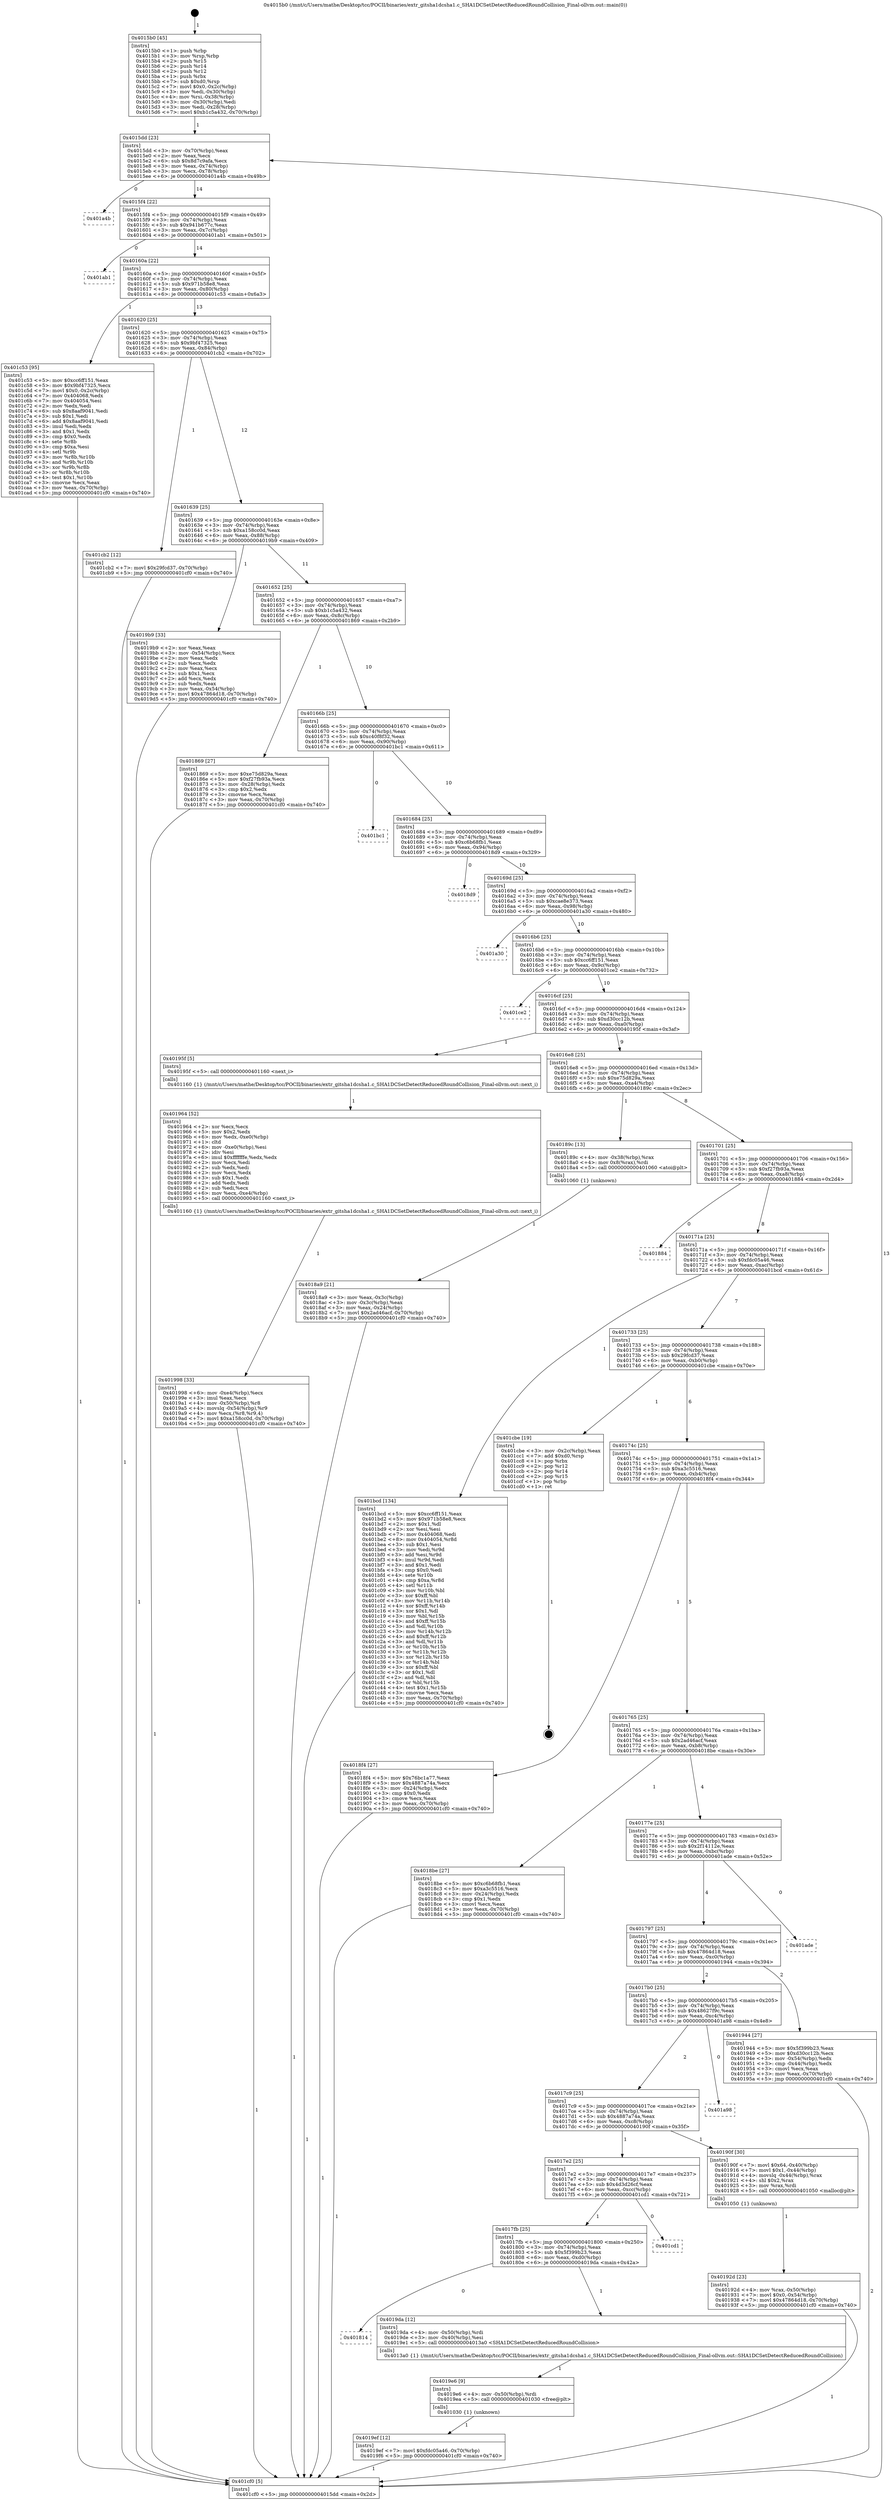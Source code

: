 digraph "0x4015b0" {
  label = "0x4015b0 (/mnt/c/Users/mathe/Desktop/tcc/POCII/binaries/extr_gitsha1dcsha1.c_SHA1DCSetDetectReducedRoundCollision_Final-ollvm.out::main(0))"
  labelloc = "t"
  node[shape=record]

  Entry [label="",width=0.3,height=0.3,shape=circle,fillcolor=black,style=filled]
  "0x4015dd" [label="{
     0x4015dd [23]\l
     | [instrs]\l
     &nbsp;&nbsp;0x4015dd \<+3\>: mov -0x70(%rbp),%eax\l
     &nbsp;&nbsp;0x4015e0 \<+2\>: mov %eax,%ecx\l
     &nbsp;&nbsp;0x4015e2 \<+6\>: sub $0x8d7c9afa,%ecx\l
     &nbsp;&nbsp;0x4015e8 \<+3\>: mov %eax,-0x74(%rbp)\l
     &nbsp;&nbsp;0x4015eb \<+3\>: mov %ecx,-0x78(%rbp)\l
     &nbsp;&nbsp;0x4015ee \<+6\>: je 0000000000401a4b \<main+0x49b\>\l
  }"]
  "0x401a4b" [label="{
     0x401a4b\l
  }", style=dashed]
  "0x4015f4" [label="{
     0x4015f4 [22]\l
     | [instrs]\l
     &nbsp;&nbsp;0x4015f4 \<+5\>: jmp 00000000004015f9 \<main+0x49\>\l
     &nbsp;&nbsp;0x4015f9 \<+3\>: mov -0x74(%rbp),%eax\l
     &nbsp;&nbsp;0x4015fc \<+5\>: sub $0x941b677c,%eax\l
     &nbsp;&nbsp;0x401601 \<+3\>: mov %eax,-0x7c(%rbp)\l
     &nbsp;&nbsp;0x401604 \<+6\>: je 0000000000401ab1 \<main+0x501\>\l
  }"]
  Exit [label="",width=0.3,height=0.3,shape=circle,fillcolor=black,style=filled,peripheries=2]
  "0x401ab1" [label="{
     0x401ab1\l
  }", style=dashed]
  "0x40160a" [label="{
     0x40160a [22]\l
     | [instrs]\l
     &nbsp;&nbsp;0x40160a \<+5\>: jmp 000000000040160f \<main+0x5f\>\l
     &nbsp;&nbsp;0x40160f \<+3\>: mov -0x74(%rbp),%eax\l
     &nbsp;&nbsp;0x401612 \<+5\>: sub $0x971b58e8,%eax\l
     &nbsp;&nbsp;0x401617 \<+3\>: mov %eax,-0x80(%rbp)\l
     &nbsp;&nbsp;0x40161a \<+6\>: je 0000000000401c53 \<main+0x6a3\>\l
  }"]
  "0x4019ef" [label="{
     0x4019ef [12]\l
     | [instrs]\l
     &nbsp;&nbsp;0x4019ef \<+7\>: movl $0xfdc05a46,-0x70(%rbp)\l
     &nbsp;&nbsp;0x4019f6 \<+5\>: jmp 0000000000401cf0 \<main+0x740\>\l
  }"]
  "0x401c53" [label="{
     0x401c53 [95]\l
     | [instrs]\l
     &nbsp;&nbsp;0x401c53 \<+5\>: mov $0xcc6ff151,%eax\l
     &nbsp;&nbsp;0x401c58 \<+5\>: mov $0x9bf47325,%ecx\l
     &nbsp;&nbsp;0x401c5d \<+7\>: movl $0x0,-0x2c(%rbp)\l
     &nbsp;&nbsp;0x401c64 \<+7\>: mov 0x404068,%edx\l
     &nbsp;&nbsp;0x401c6b \<+7\>: mov 0x404054,%esi\l
     &nbsp;&nbsp;0x401c72 \<+2\>: mov %edx,%edi\l
     &nbsp;&nbsp;0x401c74 \<+6\>: sub $0x8aaf9041,%edi\l
     &nbsp;&nbsp;0x401c7a \<+3\>: sub $0x1,%edi\l
     &nbsp;&nbsp;0x401c7d \<+6\>: add $0x8aaf9041,%edi\l
     &nbsp;&nbsp;0x401c83 \<+3\>: imul %edi,%edx\l
     &nbsp;&nbsp;0x401c86 \<+3\>: and $0x1,%edx\l
     &nbsp;&nbsp;0x401c89 \<+3\>: cmp $0x0,%edx\l
     &nbsp;&nbsp;0x401c8c \<+4\>: sete %r8b\l
     &nbsp;&nbsp;0x401c90 \<+3\>: cmp $0xa,%esi\l
     &nbsp;&nbsp;0x401c93 \<+4\>: setl %r9b\l
     &nbsp;&nbsp;0x401c97 \<+3\>: mov %r8b,%r10b\l
     &nbsp;&nbsp;0x401c9a \<+3\>: and %r9b,%r10b\l
     &nbsp;&nbsp;0x401c9d \<+3\>: xor %r9b,%r8b\l
     &nbsp;&nbsp;0x401ca0 \<+3\>: or %r8b,%r10b\l
     &nbsp;&nbsp;0x401ca3 \<+4\>: test $0x1,%r10b\l
     &nbsp;&nbsp;0x401ca7 \<+3\>: cmovne %ecx,%eax\l
     &nbsp;&nbsp;0x401caa \<+3\>: mov %eax,-0x70(%rbp)\l
     &nbsp;&nbsp;0x401cad \<+5\>: jmp 0000000000401cf0 \<main+0x740\>\l
  }"]
  "0x401620" [label="{
     0x401620 [25]\l
     | [instrs]\l
     &nbsp;&nbsp;0x401620 \<+5\>: jmp 0000000000401625 \<main+0x75\>\l
     &nbsp;&nbsp;0x401625 \<+3\>: mov -0x74(%rbp),%eax\l
     &nbsp;&nbsp;0x401628 \<+5\>: sub $0x9bf47325,%eax\l
     &nbsp;&nbsp;0x40162d \<+6\>: mov %eax,-0x84(%rbp)\l
     &nbsp;&nbsp;0x401633 \<+6\>: je 0000000000401cb2 \<main+0x702\>\l
  }"]
  "0x4019e6" [label="{
     0x4019e6 [9]\l
     | [instrs]\l
     &nbsp;&nbsp;0x4019e6 \<+4\>: mov -0x50(%rbp),%rdi\l
     &nbsp;&nbsp;0x4019ea \<+5\>: call 0000000000401030 \<free@plt\>\l
     | [calls]\l
     &nbsp;&nbsp;0x401030 \{1\} (unknown)\l
  }"]
  "0x401cb2" [label="{
     0x401cb2 [12]\l
     | [instrs]\l
     &nbsp;&nbsp;0x401cb2 \<+7\>: movl $0x29fcd37,-0x70(%rbp)\l
     &nbsp;&nbsp;0x401cb9 \<+5\>: jmp 0000000000401cf0 \<main+0x740\>\l
  }"]
  "0x401639" [label="{
     0x401639 [25]\l
     | [instrs]\l
     &nbsp;&nbsp;0x401639 \<+5\>: jmp 000000000040163e \<main+0x8e\>\l
     &nbsp;&nbsp;0x40163e \<+3\>: mov -0x74(%rbp),%eax\l
     &nbsp;&nbsp;0x401641 \<+5\>: sub $0xa158cc0d,%eax\l
     &nbsp;&nbsp;0x401646 \<+6\>: mov %eax,-0x88(%rbp)\l
     &nbsp;&nbsp;0x40164c \<+6\>: je 00000000004019b9 \<main+0x409\>\l
  }"]
  "0x401814" [label="{
     0x401814\l
  }", style=dashed]
  "0x4019b9" [label="{
     0x4019b9 [33]\l
     | [instrs]\l
     &nbsp;&nbsp;0x4019b9 \<+2\>: xor %eax,%eax\l
     &nbsp;&nbsp;0x4019bb \<+3\>: mov -0x54(%rbp),%ecx\l
     &nbsp;&nbsp;0x4019be \<+2\>: mov %eax,%edx\l
     &nbsp;&nbsp;0x4019c0 \<+2\>: sub %ecx,%edx\l
     &nbsp;&nbsp;0x4019c2 \<+2\>: mov %eax,%ecx\l
     &nbsp;&nbsp;0x4019c4 \<+3\>: sub $0x1,%ecx\l
     &nbsp;&nbsp;0x4019c7 \<+2\>: add %ecx,%edx\l
     &nbsp;&nbsp;0x4019c9 \<+2\>: sub %edx,%eax\l
     &nbsp;&nbsp;0x4019cb \<+3\>: mov %eax,-0x54(%rbp)\l
     &nbsp;&nbsp;0x4019ce \<+7\>: movl $0x47864d18,-0x70(%rbp)\l
     &nbsp;&nbsp;0x4019d5 \<+5\>: jmp 0000000000401cf0 \<main+0x740\>\l
  }"]
  "0x401652" [label="{
     0x401652 [25]\l
     | [instrs]\l
     &nbsp;&nbsp;0x401652 \<+5\>: jmp 0000000000401657 \<main+0xa7\>\l
     &nbsp;&nbsp;0x401657 \<+3\>: mov -0x74(%rbp),%eax\l
     &nbsp;&nbsp;0x40165a \<+5\>: sub $0xb1c5a432,%eax\l
     &nbsp;&nbsp;0x40165f \<+6\>: mov %eax,-0x8c(%rbp)\l
     &nbsp;&nbsp;0x401665 \<+6\>: je 0000000000401869 \<main+0x2b9\>\l
  }"]
  "0x4019da" [label="{
     0x4019da [12]\l
     | [instrs]\l
     &nbsp;&nbsp;0x4019da \<+4\>: mov -0x50(%rbp),%rdi\l
     &nbsp;&nbsp;0x4019de \<+3\>: mov -0x40(%rbp),%esi\l
     &nbsp;&nbsp;0x4019e1 \<+5\>: call 00000000004013a0 \<SHA1DCSetDetectReducedRoundCollision\>\l
     | [calls]\l
     &nbsp;&nbsp;0x4013a0 \{1\} (/mnt/c/Users/mathe/Desktop/tcc/POCII/binaries/extr_gitsha1dcsha1.c_SHA1DCSetDetectReducedRoundCollision_Final-ollvm.out::SHA1DCSetDetectReducedRoundCollision)\l
  }"]
  "0x401869" [label="{
     0x401869 [27]\l
     | [instrs]\l
     &nbsp;&nbsp;0x401869 \<+5\>: mov $0xe75d829a,%eax\l
     &nbsp;&nbsp;0x40186e \<+5\>: mov $0xf27fb93a,%ecx\l
     &nbsp;&nbsp;0x401873 \<+3\>: mov -0x28(%rbp),%edx\l
     &nbsp;&nbsp;0x401876 \<+3\>: cmp $0x2,%edx\l
     &nbsp;&nbsp;0x401879 \<+3\>: cmovne %ecx,%eax\l
     &nbsp;&nbsp;0x40187c \<+3\>: mov %eax,-0x70(%rbp)\l
     &nbsp;&nbsp;0x40187f \<+5\>: jmp 0000000000401cf0 \<main+0x740\>\l
  }"]
  "0x40166b" [label="{
     0x40166b [25]\l
     | [instrs]\l
     &nbsp;&nbsp;0x40166b \<+5\>: jmp 0000000000401670 \<main+0xc0\>\l
     &nbsp;&nbsp;0x401670 \<+3\>: mov -0x74(%rbp),%eax\l
     &nbsp;&nbsp;0x401673 \<+5\>: sub $0xc40f8f32,%eax\l
     &nbsp;&nbsp;0x401678 \<+6\>: mov %eax,-0x90(%rbp)\l
     &nbsp;&nbsp;0x40167e \<+6\>: je 0000000000401bc1 \<main+0x611\>\l
  }"]
  "0x401cf0" [label="{
     0x401cf0 [5]\l
     | [instrs]\l
     &nbsp;&nbsp;0x401cf0 \<+5\>: jmp 00000000004015dd \<main+0x2d\>\l
  }"]
  "0x4015b0" [label="{
     0x4015b0 [45]\l
     | [instrs]\l
     &nbsp;&nbsp;0x4015b0 \<+1\>: push %rbp\l
     &nbsp;&nbsp;0x4015b1 \<+3\>: mov %rsp,%rbp\l
     &nbsp;&nbsp;0x4015b4 \<+2\>: push %r15\l
     &nbsp;&nbsp;0x4015b6 \<+2\>: push %r14\l
     &nbsp;&nbsp;0x4015b8 \<+2\>: push %r12\l
     &nbsp;&nbsp;0x4015ba \<+1\>: push %rbx\l
     &nbsp;&nbsp;0x4015bb \<+7\>: sub $0xd0,%rsp\l
     &nbsp;&nbsp;0x4015c2 \<+7\>: movl $0x0,-0x2c(%rbp)\l
     &nbsp;&nbsp;0x4015c9 \<+3\>: mov %edi,-0x30(%rbp)\l
     &nbsp;&nbsp;0x4015cc \<+4\>: mov %rsi,-0x38(%rbp)\l
     &nbsp;&nbsp;0x4015d0 \<+3\>: mov -0x30(%rbp),%edi\l
     &nbsp;&nbsp;0x4015d3 \<+3\>: mov %edi,-0x28(%rbp)\l
     &nbsp;&nbsp;0x4015d6 \<+7\>: movl $0xb1c5a432,-0x70(%rbp)\l
  }"]
  "0x4017fb" [label="{
     0x4017fb [25]\l
     | [instrs]\l
     &nbsp;&nbsp;0x4017fb \<+5\>: jmp 0000000000401800 \<main+0x250\>\l
     &nbsp;&nbsp;0x401800 \<+3\>: mov -0x74(%rbp),%eax\l
     &nbsp;&nbsp;0x401803 \<+5\>: sub $0x5f399b23,%eax\l
     &nbsp;&nbsp;0x401808 \<+6\>: mov %eax,-0xd0(%rbp)\l
     &nbsp;&nbsp;0x40180e \<+6\>: je 00000000004019da \<main+0x42a\>\l
  }"]
  "0x401bc1" [label="{
     0x401bc1\l
  }", style=dashed]
  "0x401684" [label="{
     0x401684 [25]\l
     | [instrs]\l
     &nbsp;&nbsp;0x401684 \<+5\>: jmp 0000000000401689 \<main+0xd9\>\l
     &nbsp;&nbsp;0x401689 \<+3\>: mov -0x74(%rbp),%eax\l
     &nbsp;&nbsp;0x40168c \<+5\>: sub $0xc6b68fb1,%eax\l
     &nbsp;&nbsp;0x401691 \<+6\>: mov %eax,-0x94(%rbp)\l
     &nbsp;&nbsp;0x401697 \<+6\>: je 00000000004018d9 \<main+0x329\>\l
  }"]
  "0x401cd1" [label="{
     0x401cd1\l
  }", style=dashed]
  "0x4018d9" [label="{
     0x4018d9\l
  }", style=dashed]
  "0x40169d" [label="{
     0x40169d [25]\l
     | [instrs]\l
     &nbsp;&nbsp;0x40169d \<+5\>: jmp 00000000004016a2 \<main+0xf2\>\l
     &nbsp;&nbsp;0x4016a2 \<+3\>: mov -0x74(%rbp),%eax\l
     &nbsp;&nbsp;0x4016a5 \<+5\>: sub $0xcae8e373,%eax\l
     &nbsp;&nbsp;0x4016aa \<+6\>: mov %eax,-0x98(%rbp)\l
     &nbsp;&nbsp;0x4016b0 \<+6\>: je 0000000000401a30 \<main+0x480\>\l
  }"]
  "0x401998" [label="{
     0x401998 [33]\l
     | [instrs]\l
     &nbsp;&nbsp;0x401998 \<+6\>: mov -0xe4(%rbp),%ecx\l
     &nbsp;&nbsp;0x40199e \<+3\>: imul %eax,%ecx\l
     &nbsp;&nbsp;0x4019a1 \<+4\>: mov -0x50(%rbp),%r8\l
     &nbsp;&nbsp;0x4019a5 \<+4\>: movslq -0x54(%rbp),%r9\l
     &nbsp;&nbsp;0x4019a9 \<+4\>: mov %ecx,(%r8,%r9,4)\l
     &nbsp;&nbsp;0x4019ad \<+7\>: movl $0xa158cc0d,-0x70(%rbp)\l
     &nbsp;&nbsp;0x4019b4 \<+5\>: jmp 0000000000401cf0 \<main+0x740\>\l
  }"]
  "0x401a30" [label="{
     0x401a30\l
  }", style=dashed]
  "0x4016b6" [label="{
     0x4016b6 [25]\l
     | [instrs]\l
     &nbsp;&nbsp;0x4016b6 \<+5\>: jmp 00000000004016bb \<main+0x10b\>\l
     &nbsp;&nbsp;0x4016bb \<+3\>: mov -0x74(%rbp),%eax\l
     &nbsp;&nbsp;0x4016be \<+5\>: sub $0xcc6ff151,%eax\l
     &nbsp;&nbsp;0x4016c3 \<+6\>: mov %eax,-0x9c(%rbp)\l
     &nbsp;&nbsp;0x4016c9 \<+6\>: je 0000000000401ce2 \<main+0x732\>\l
  }"]
  "0x401964" [label="{
     0x401964 [52]\l
     | [instrs]\l
     &nbsp;&nbsp;0x401964 \<+2\>: xor %ecx,%ecx\l
     &nbsp;&nbsp;0x401966 \<+5\>: mov $0x2,%edx\l
     &nbsp;&nbsp;0x40196b \<+6\>: mov %edx,-0xe0(%rbp)\l
     &nbsp;&nbsp;0x401971 \<+1\>: cltd\l
     &nbsp;&nbsp;0x401972 \<+6\>: mov -0xe0(%rbp),%esi\l
     &nbsp;&nbsp;0x401978 \<+2\>: idiv %esi\l
     &nbsp;&nbsp;0x40197a \<+6\>: imul $0xfffffffe,%edx,%edx\l
     &nbsp;&nbsp;0x401980 \<+2\>: mov %ecx,%edi\l
     &nbsp;&nbsp;0x401982 \<+2\>: sub %edx,%edi\l
     &nbsp;&nbsp;0x401984 \<+2\>: mov %ecx,%edx\l
     &nbsp;&nbsp;0x401986 \<+3\>: sub $0x1,%edx\l
     &nbsp;&nbsp;0x401989 \<+2\>: add %edx,%edi\l
     &nbsp;&nbsp;0x40198b \<+2\>: sub %edi,%ecx\l
     &nbsp;&nbsp;0x40198d \<+6\>: mov %ecx,-0xe4(%rbp)\l
     &nbsp;&nbsp;0x401993 \<+5\>: call 0000000000401160 \<next_i\>\l
     | [calls]\l
     &nbsp;&nbsp;0x401160 \{1\} (/mnt/c/Users/mathe/Desktop/tcc/POCII/binaries/extr_gitsha1dcsha1.c_SHA1DCSetDetectReducedRoundCollision_Final-ollvm.out::next_i)\l
  }"]
  "0x401ce2" [label="{
     0x401ce2\l
  }", style=dashed]
  "0x4016cf" [label="{
     0x4016cf [25]\l
     | [instrs]\l
     &nbsp;&nbsp;0x4016cf \<+5\>: jmp 00000000004016d4 \<main+0x124\>\l
     &nbsp;&nbsp;0x4016d4 \<+3\>: mov -0x74(%rbp),%eax\l
     &nbsp;&nbsp;0x4016d7 \<+5\>: sub $0xd30cc12b,%eax\l
     &nbsp;&nbsp;0x4016dc \<+6\>: mov %eax,-0xa0(%rbp)\l
     &nbsp;&nbsp;0x4016e2 \<+6\>: je 000000000040195f \<main+0x3af\>\l
  }"]
  "0x40192d" [label="{
     0x40192d [23]\l
     | [instrs]\l
     &nbsp;&nbsp;0x40192d \<+4\>: mov %rax,-0x50(%rbp)\l
     &nbsp;&nbsp;0x401931 \<+7\>: movl $0x0,-0x54(%rbp)\l
     &nbsp;&nbsp;0x401938 \<+7\>: movl $0x47864d18,-0x70(%rbp)\l
     &nbsp;&nbsp;0x40193f \<+5\>: jmp 0000000000401cf0 \<main+0x740\>\l
  }"]
  "0x40195f" [label="{
     0x40195f [5]\l
     | [instrs]\l
     &nbsp;&nbsp;0x40195f \<+5\>: call 0000000000401160 \<next_i\>\l
     | [calls]\l
     &nbsp;&nbsp;0x401160 \{1\} (/mnt/c/Users/mathe/Desktop/tcc/POCII/binaries/extr_gitsha1dcsha1.c_SHA1DCSetDetectReducedRoundCollision_Final-ollvm.out::next_i)\l
  }"]
  "0x4016e8" [label="{
     0x4016e8 [25]\l
     | [instrs]\l
     &nbsp;&nbsp;0x4016e8 \<+5\>: jmp 00000000004016ed \<main+0x13d\>\l
     &nbsp;&nbsp;0x4016ed \<+3\>: mov -0x74(%rbp),%eax\l
     &nbsp;&nbsp;0x4016f0 \<+5\>: sub $0xe75d829a,%eax\l
     &nbsp;&nbsp;0x4016f5 \<+6\>: mov %eax,-0xa4(%rbp)\l
     &nbsp;&nbsp;0x4016fb \<+6\>: je 000000000040189c \<main+0x2ec\>\l
  }"]
  "0x4017e2" [label="{
     0x4017e2 [25]\l
     | [instrs]\l
     &nbsp;&nbsp;0x4017e2 \<+5\>: jmp 00000000004017e7 \<main+0x237\>\l
     &nbsp;&nbsp;0x4017e7 \<+3\>: mov -0x74(%rbp),%eax\l
     &nbsp;&nbsp;0x4017ea \<+5\>: sub $0x4d3d26cf,%eax\l
     &nbsp;&nbsp;0x4017ef \<+6\>: mov %eax,-0xcc(%rbp)\l
     &nbsp;&nbsp;0x4017f5 \<+6\>: je 0000000000401cd1 \<main+0x721\>\l
  }"]
  "0x40189c" [label="{
     0x40189c [13]\l
     | [instrs]\l
     &nbsp;&nbsp;0x40189c \<+4\>: mov -0x38(%rbp),%rax\l
     &nbsp;&nbsp;0x4018a0 \<+4\>: mov 0x8(%rax),%rdi\l
     &nbsp;&nbsp;0x4018a4 \<+5\>: call 0000000000401060 \<atoi@plt\>\l
     | [calls]\l
     &nbsp;&nbsp;0x401060 \{1\} (unknown)\l
  }"]
  "0x401701" [label="{
     0x401701 [25]\l
     | [instrs]\l
     &nbsp;&nbsp;0x401701 \<+5\>: jmp 0000000000401706 \<main+0x156\>\l
     &nbsp;&nbsp;0x401706 \<+3\>: mov -0x74(%rbp),%eax\l
     &nbsp;&nbsp;0x401709 \<+5\>: sub $0xf27fb93a,%eax\l
     &nbsp;&nbsp;0x40170e \<+6\>: mov %eax,-0xa8(%rbp)\l
     &nbsp;&nbsp;0x401714 \<+6\>: je 0000000000401884 \<main+0x2d4\>\l
  }"]
  "0x4018a9" [label="{
     0x4018a9 [21]\l
     | [instrs]\l
     &nbsp;&nbsp;0x4018a9 \<+3\>: mov %eax,-0x3c(%rbp)\l
     &nbsp;&nbsp;0x4018ac \<+3\>: mov -0x3c(%rbp),%eax\l
     &nbsp;&nbsp;0x4018af \<+3\>: mov %eax,-0x24(%rbp)\l
     &nbsp;&nbsp;0x4018b2 \<+7\>: movl $0x2ad46acf,-0x70(%rbp)\l
     &nbsp;&nbsp;0x4018b9 \<+5\>: jmp 0000000000401cf0 \<main+0x740\>\l
  }"]
  "0x40190f" [label="{
     0x40190f [30]\l
     | [instrs]\l
     &nbsp;&nbsp;0x40190f \<+7\>: movl $0x64,-0x40(%rbp)\l
     &nbsp;&nbsp;0x401916 \<+7\>: movl $0x1,-0x44(%rbp)\l
     &nbsp;&nbsp;0x40191d \<+4\>: movslq -0x44(%rbp),%rax\l
     &nbsp;&nbsp;0x401921 \<+4\>: shl $0x2,%rax\l
     &nbsp;&nbsp;0x401925 \<+3\>: mov %rax,%rdi\l
     &nbsp;&nbsp;0x401928 \<+5\>: call 0000000000401050 \<malloc@plt\>\l
     | [calls]\l
     &nbsp;&nbsp;0x401050 \{1\} (unknown)\l
  }"]
  "0x401884" [label="{
     0x401884\l
  }", style=dashed]
  "0x40171a" [label="{
     0x40171a [25]\l
     | [instrs]\l
     &nbsp;&nbsp;0x40171a \<+5\>: jmp 000000000040171f \<main+0x16f\>\l
     &nbsp;&nbsp;0x40171f \<+3\>: mov -0x74(%rbp),%eax\l
     &nbsp;&nbsp;0x401722 \<+5\>: sub $0xfdc05a46,%eax\l
     &nbsp;&nbsp;0x401727 \<+6\>: mov %eax,-0xac(%rbp)\l
     &nbsp;&nbsp;0x40172d \<+6\>: je 0000000000401bcd \<main+0x61d\>\l
  }"]
  "0x4017c9" [label="{
     0x4017c9 [25]\l
     | [instrs]\l
     &nbsp;&nbsp;0x4017c9 \<+5\>: jmp 00000000004017ce \<main+0x21e\>\l
     &nbsp;&nbsp;0x4017ce \<+3\>: mov -0x74(%rbp),%eax\l
     &nbsp;&nbsp;0x4017d1 \<+5\>: sub $0x4887a74a,%eax\l
     &nbsp;&nbsp;0x4017d6 \<+6\>: mov %eax,-0xc8(%rbp)\l
     &nbsp;&nbsp;0x4017dc \<+6\>: je 000000000040190f \<main+0x35f\>\l
  }"]
  "0x401bcd" [label="{
     0x401bcd [134]\l
     | [instrs]\l
     &nbsp;&nbsp;0x401bcd \<+5\>: mov $0xcc6ff151,%eax\l
     &nbsp;&nbsp;0x401bd2 \<+5\>: mov $0x971b58e8,%ecx\l
     &nbsp;&nbsp;0x401bd7 \<+2\>: mov $0x1,%dl\l
     &nbsp;&nbsp;0x401bd9 \<+2\>: xor %esi,%esi\l
     &nbsp;&nbsp;0x401bdb \<+7\>: mov 0x404068,%edi\l
     &nbsp;&nbsp;0x401be2 \<+8\>: mov 0x404054,%r8d\l
     &nbsp;&nbsp;0x401bea \<+3\>: sub $0x1,%esi\l
     &nbsp;&nbsp;0x401bed \<+3\>: mov %edi,%r9d\l
     &nbsp;&nbsp;0x401bf0 \<+3\>: add %esi,%r9d\l
     &nbsp;&nbsp;0x401bf3 \<+4\>: imul %r9d,%edi\l
     &nbsp;&nbsp;0x401bf7 \<+3\>: and $0x1,%edi\l
     &nbsp;&nbsp;0x401bfa \<+3\>: cmp $0x0,%edi\l
     &nbsp;&nbsp;0x401bfd \<+4\>: sete %r10b\l
     &nbsp;&nbsp;0x401c01 \<+4\>: cmp $0xa,%r8d\l
     &nbsp;&nbsp;0x401c05 \<+4\>: setl %r11b\l
     &nbsp;&nbsp;0x401c09 \<+3\>: mov %r10b,%bl\l
     &nbsp;&nbsp;0x401c0c \<+3\>: xor $0xff,%bl\l
     &nbsp;&nbsp;0x401c0f \<+3\>: mov %r11b,%r14b\l
     &nbsp;&nbsp;0x401c12 \<+4\>: xor $0xff,%r14b\l
     &nbsp;&nbsp;0x401c16 \<+3\>: xor $0x1,%dl\l
     &nbsp;&nbsp;0x401c19 \<+3\>: mov %bl,%r15b\l
     &nbsp;&nbsp;0x401c1c \<+4\>: and $0xff,%r15b\l
     &nbsp;&nbsp;0x401c20 \<+3\>: and %dl,%r10b\l
     &nbsp;&nbsp;0x401c23 \<+3\>: mov %r14b,%r12b\l
     &nbsp;&nbsp;0x401c26 \<+4\>: and $0xff,%r12b\l
     &nbsp;&nbsp;0x401c2a \<+3\>: and %dl,%r11b\l
     &nbsp;&nbsp;0x401c2d \<+3\>: or %r10b,%r15b\l
     &nbsp;&nbsp;0x401c30 \<+3\>: or %r11b,%r12b\l
     &nbsp;&nbsp;0x401c33 \<+3\>: xor %r12b,%r15b\l
     &nbsp;&nbsp;0x401c36 \<+3\>: or %r14b,%bl\l
     &nbsp;&nbsp;0x401c39 \<+3\>: xor $0xff,%bl\l
     &nbsp;&nbsp;0x401c3c \<+3\>: or $0x1,%dl\l
     &nbsp;&nbsp;0x401c3f \<+2\>: and %dl,%bl\l
     &nbsp;&nbsp;0x401c41 \<+3\>: or %bl,%r15b\l
     &nbsp;&nbsp;0x401c44 \<+4\>: test $0x1,%r15b\l
     &nbsp;&nbsp;0x401c48 \<+3\>: cmovne %ecx,%eax\l
     &nbsp;&nbsp;0x401c4b \<+3\>: mov %eax,-0x70(%rbp)\l
     &nbsp;&nbsp;0x401c4e \<+5\>: jmp 0000000000401cf0 \<main+0x740\>\l
  }"]
  "0x401733" [label="{
     0x401733 [25]\l
     | [instrs]\l
     &nbsp;&nbsp;0x401733 \<+5\>: jmp 0000000000401738 \<main+0x188\>\l
     &nbsp;&nbsp;0x401738 \<+3\>: mov -0x74(%rbp),%eax\l
     &nbsp;&nbsp;0x40173b \<+5\>: sub $0x29fcd37,%eax\l
     &nbsp;&nbsp;0x401740 \<+6\>: mov %eax,-0xb0(%rbp)\l
     &nbsp;&nbsp;0x401746 \<+6\>: je 0000000000401cbe \<main+0x70e\>\l
  }"]
  "0x401a98" [label="{
     0x401a98\l
  }", style=dashed]
  "0x401cbe" [label="{
     0x401cbe [19]\l
     | [instrs]\l
     &nbsp;&nbsp;0x401cbe \<+3\>: mov -0x2c(%rbp),%eax\l
     &nbsp;&nbsp;0x401cc1 \<+7\>: add $0xd0,%rsp\l
     &nbsp;&nbsp;0x401cc8 \<+1\>: pop %rbx\l
     &nbsp;&nbsp;0x401cc9 \<+2\>: pop %r12\l
     &nbsp;&nbsp;0x401ccb \<+2\>: pop %r14\l
     &nbsp;&nbsp;0x401ccd \<+2\>: pop %r15\l
     &nbsp;&nbsp;0x401ccf \<+1\>: pop %rbp\l
     &nbsp;&nbsp;0x401cd0 \<+1\>: ret\l
  }"]
  "0x40174c" [label="{
     0x40174c [25]\l
     | [instrs]\l
     &nbsp;&nbsp;0x40174c \<+5\>: jmp 0000000000401751 \<main+0x1a1\>\l
     &nbsp;&nbsp;0x401751 \<+3\>: mov -0x74(%rbp),%eax\l
     &nbsp;&nbsp;0x401754 \<+5\>: sub $0xa3c5516,%eax\l
     &nbsp;&nbsp;0x401759 \<+6\>: mov %eax,-0xb4(%rbp)\l
     &nbsp;&nbsp;0x40175f \<+6\>: je 00000000004018f4 \<main+0x344\>\l
  }"]
  "0x4017b0" [label="{
     0x4017b0 [25]\l
     | [instrs]\l
     &nbsp;&nbsp;0x4017b0 \<+5\>: jmp 00000000004017b5 \<main+0x205\>\l
     &nbsp;&nbsp;0x4017b5 \<+3\>: mov -0x74(%rbp),%eax\l
     &nbsp;&nbsp;0x4017b8 \<+5\>: sub $0x48627f9c,%eax\l
     &nbsp;&nbsp;0x4017bd \<+6\>: mov %eax,-0xc4(%rbp)\l
     &nbsp;&nbsp;0x4017c3 \<+6\>: je 0000000000401a98 \<main+0x4e8\>\l
  }"]
  "0x4018f4" [label="{
     0x4018f4 [27]\l
     | [instrs]\l
     &nbsp;&nbsp;0x4018f4 \<+5\>: mov $0x76bc1a77,%eax\l
     &nbsp;&nbsp;0x4018f9 \<+5\>: mov $0x4887a74a,%ecx\l
     &nbsp;&nbsp;0x4018fe \<+3\>: mov -0x24(%rbp),%edx\l
     &nbsp;&nbsp;0x401901 \<+3\>: cmp $0x0,%edx\l
     &nbsp;&nbsp;0x401904 \<+3\>: cmove %ecx,%eax\l
     &nbsp;&nbsp;0x401907 \<+3\>: mov %eax,-0x70(%rbp)\l
     &nbsp;&nbsp;0x40190a \<+5\>: jmp 0000000000401cf0 \<main+0x740\>\l
  }"]
  "0x401765" [label="{
     0x401765 [25]\l
     | [instrs]\l
     &nbsp;&nbsp;0x401765 \<+5\>: jmp 000000000040176a \<main+0x1ba\>\l
     &nbsp;&nbsp;0x40176a \<+3\>: mov -0x74(%rbp),%eax\l
     &nbsp;&nbsp;0x40176d \<+5\>: sub $0x2ad46acf,%eax\l
     &nbsp;&nbsp;0x401772 \<+6\>: mov %eax,-0xb8(%rbp)\l
     &nbsp;&nbsp;0x401778 \<+6\>: je 00000000004018be \<main+0x30e\>\l
  }"]
  "0x401944" [label="{
     0x401944 [27]\l
     | [instrs]\l
     &nbsp;&nbsp;0x401944 \<+5\>: mov $0x5f399b23,%eax\l
     &nbsp;&nbsp;0x401949 \<+5\>: mov $0xd30cc12b,%ecx\l
     &nbsp;&nbsp;0x40194e \<+3\>: mov -0x54(%rbp),%edx\l
     &nbsp;&nbsp;0x401951 \<+3\>: cmp -0x44(%rbp),%edx\l
     &nbsp;&nbsp;0x401954 \<+3\>: cmovl %ecx,%eax\l
     &nbsp;&nbsp;0x401957 \<+3\>: mov %eax,-0x70(%rbp)\l
     &nbsp;&nbsp;0x40195a \<+5\>: jmp 0000000000401cf0 \<main+0x740\>\l
  }"]
  "0x4018be" [label="{
     0x4018be [27]\l
     | [instrs]\l
     &nbsp;&nbsp;0x4018be \<+5\>: mov $0xc6b68fb1,%eax\l
     &nbsp;&nbsp;0x4018c3 \<+5\>: mov $0xa3c5516,%ecx\l
     &nbsp;&nbsp;0x4018c8 \<+3\>: mov -0x24(%rbp),%edx\l
     &nbsp;&nbsp;0x4018cb \<+3\>: cmp $0x1,%edx\l
     &nbsp;&nbsp;0x4018ce \<+3\>: cmovl %ecx,%eax\l
     &nbsp;&nbsp;0x4018d1 \<+3\>: mov %eax,-0x70(%rbp)\l
     &nbsp;&nbsp;0x4018d4 \<+5\>: jmp 0000000000401cf0 \<main+0x740\>\l
  }"]
  "0x40177e" [label="{
     0x40177e [25]\l
     | [instrs]\l
     &nbsp;&nbsp;0x40177e \<+5\>: jmp 0000000000401783 \<main+0x1d3\>\l
     &nbsp;&nbsp;0x401783 \<+3\>: mov -0x74(%rbp),%eax\l
     &nbsp;&nbsp;0x401786 \<+5\>: sub $0x2f14112e,%eax\l
     &nbsp;&nbsp;0x40178b \<+6\>: mov %eax,-0xbc(%rbp)\l
     &nbsp;&nbsp;0x401791 \<+6\>: je 0000000000401ade \<main+0x52e\>\l
  }"]
  "0x401797" [label="{
     0x401797 [25]\l
     | [instrs]\l
     &nbsp;&nbsp;0x401797 \<+5\>: jmp 000000000040179c \<main+0x1ec\>\l
     &nbsp;&nbsp;0x40179c \<+3\>: mov -0x74(%rbp),%eax\l
     &nbsp;&nbsp;0x40179f \<+5\>: sub $0x47864d18,%eax\l
     &nbsp;&nbsp;0x4017a4 \<+6\>: mov %eax,-0xc0(%rbp)\l
     &nbsp;&nbsp;0x4017aa \<+6\>: je 0000000000401944 \<main+0x394\>\l
  }"]
  "0x401ade" [label="{
     0x401ade\l
  }", style=dashed]
  Entry -> "0x4015b0" [label=" 1"]
  "0x4015dd" -> "0x401a4b" [label=" 0"]
  "0x4015dd" -> "0x4015f4" [label=" 14"]
  "0x401cbe" -> Exit [label=" 1"]
  "0x4015f4" -> "0x401ab1" [label=" 0"]
  "0x4015f4" -> "0x40160a" [label=" 14"]
  "0x401cb2" -> "0x401cf0" [label=" 1"]
  "0x40160a" -> "0x401c53" [label=" 1"]
  "0x40160a" -> "0x401620" [label=" 13"]
  "0x401c53" -> "0x401cf0" [label=" 1"]
  "0x401620" -> "0x401cb2" [label=" 1"]
  "0x401620" -> "0x401639" [label=" 12"]
  "0x401bcd" -> "0x401cf0" [label=" 1"]
  "0x401639" -> "0x4019b9" [label=" 1"]
  "0x401639" -> "0x401652" [label=" 11"]
  "0x4019ef" -> "0x401cf0" [label=" 1"]
  "0x401652" -> "0x401869" [label=" 1"]
  "0x401652" -> "0x40166b" [label=" 10"]
  "0x401869" -> "0x401cf0" [label=" 1"]
  "0x4015b0" -> "0x4015dd" [label=" 1"]
  "0x401cf0" -> "0x4015dd" [label=" 13"]
  "0x4019e6" -> "0x4019ef" [label=" 1"]
  "0x40166b" -> "0x401bc1" [label=" 0"]
  "0x40166b" -> "0x401684" [label=" 10"]
  "0x4017fb" -> "0x401814" [label=" 0"]
  "0x401684" -> "0x4018d9" [label=" 0"]
  "0x401684" -> "0x40169d" [label=" 10"]
  "0x4017fb" -> "0x4019da" [label=" 1"]
  "0x40169d" -> "0x401a30" [label=" 0"]
  "0x40169d" -> "0x4016b6" [label=" 10"]
  "0x4017e2" -> "0x4017fb" [label=" 1"]
  "0x4016b6" -> "0x401ce2" [label=" 0"]
  "0x4016b6" -> "0x4016cf" [label=" 10"]
  "0x4017e2" -> "0x401cd1" [label=" 0"]
  "0x4016cf" -> "0x40195f" [label=" 1"]
  "0x4016cf" -> "0x4016e8" [label=" 9"]
  "0x4019da" -> "0x4019e6" [label=" 1"]
  "0x4016e8" -> "0x40189c" [label=" 1"]
  "0x4016e8" -> "0x401701" [label=" 8"]
  "0x40189c" -> "0x4018a9" [label=" 1"]
  "0x4018a9" -> "0x401cf0" [label=" 1"]
  "0x4019b9" -> "0x401cf0" [label=" 1"]
  "0x401701" -> "0x401884" [label=" 0"]
  "0x401701" -> "0x40171a" [label=" 8"]
  "0x401998" -> "0x401cf0" [label=" 1"]
  "0x40171a" -> "0x401bcd" [label=" 1"]
  "0x40171a" -> "0x401733" [label=" 7"]
  "0x40195f" -> "0x401964" [label=" 1"]
  "0x401733" -> "0x401cbe" [label=" 1"]
  "0x401733" -> "0x40174c" [label=" 6"]
  "0x401944" -> "0x401cf0" [label=" 2"]
  "0x40174c" -> "0x4018f4" [label=" 1"]
  "0x40174c" -> "0x401765" [label=" 5"]
  "0x40190f" -> "0x40192d" [label=" 1"]
  "0x401765" -> "0x4018be" [label=" 1"]
  "0x401765" -> "0x40177e" [label=" 4"]
  "0x4018be" -> "0x401cf0" [label=" 1"]
  "0x4018f4" -> "0x401cf0" [label=" 1"]
  "0x4017c9" -> "0x4017e2" [label=" 1"]
  "0x40177e" -> "0x401ade" [label=" 0"]
  "0x40177e" -> "0x401797" [label=" 4"]
  "0x4017c9" -> "0x40190f" [label=" 1"]
  "0x401797" -> "0x401944" [label=" 2"]
  "0x401797" -> "0x4017b0" [label=" 2"]
  "0x40192d" -> "0x401cf0" [label=" 1"]
  "0x4017b0" -> "0x401a98" [label=" 0"]
  "0x4017b0" -> "0x4017c9" [label=" 2"]
  "0x401964" -> "0x401998" [label=" 1"]
}
